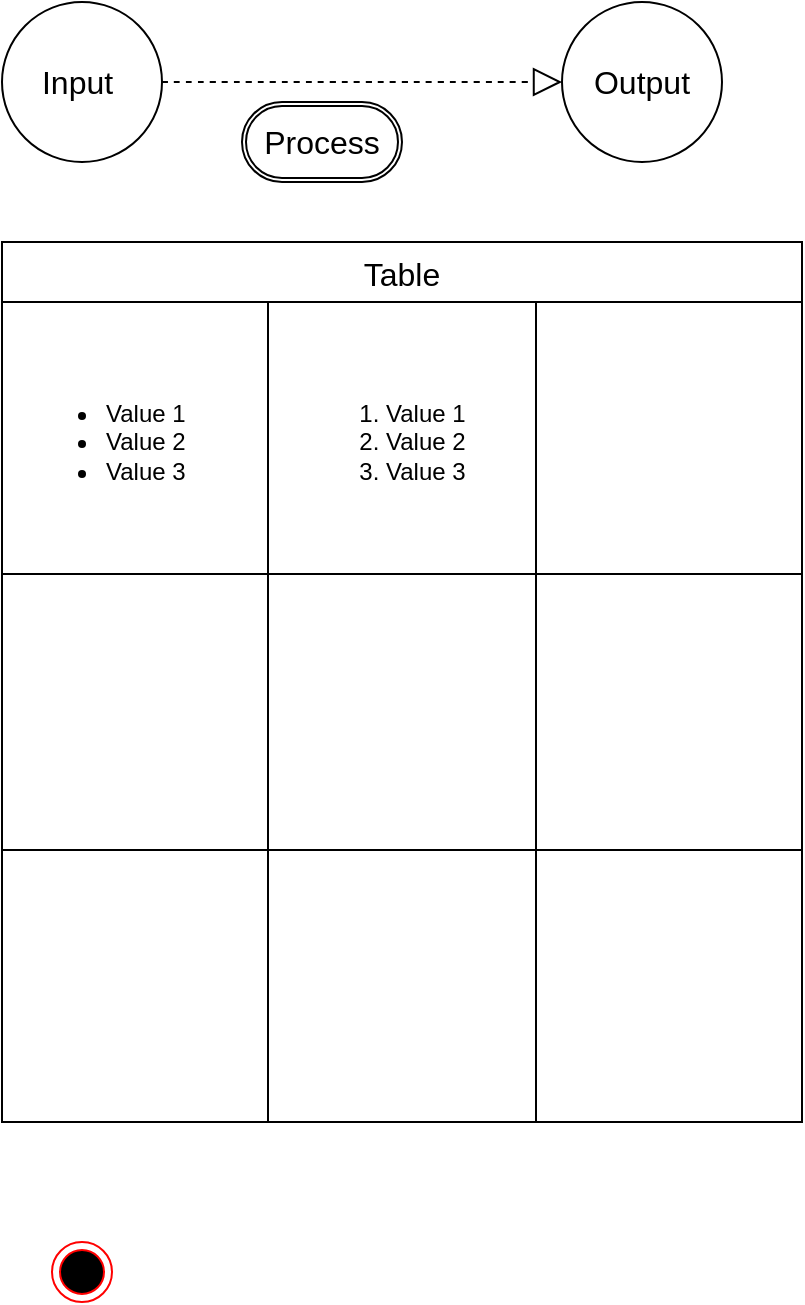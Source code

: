 <mxfile version="28.1.1">
  <diagram name="Page-1" id="L12UkV5qWLtezwTMcRqp">
    <mxGraphModel dx="437" dy="691" grid="1" gridSize="10" guides="1" tooltips="1" connect="1" arrows="1" fold="1" page="1" pageScale="1" pageWidth="850" pageHeight="1100" math="0" shadow="0">
      <root>
        <mxCell id="0" />
        <mxCell id="1" parent="0" />
        <mxCell id="Jjno_MXi55rqT0IsXYwj-8" value="" style="verticalLabelPosition=bottom;verticalAlign=top;html=1;shape=mxgraph.flowchart.on-page_reference;" vertex="1" parent="1">
          <mxGeometry x="40" y="200" width="80" height="80" as="geometry" />
        </mxCell>
        <mxCell id="Jjno_MXi55rqT0IsXYwj-9" value="Input&amp;nbsp;" style="text;strokeColor=none;fillColor=none;html=1;align=center;verticalAlign=middle;whiteSpace=wrap;rounded=0;fontSize=16;" vertex="1" parent="1">
          <mxGeometry x="50" y="225" width="60" height="30" as="geometry" />
        </mxCell>
        <mxCell id="Jjno_MXi55rqT0IsXYwj-13" value="" style="verticalLabelPosition=bottom;verticalAlign=top;html=1;shape=mxgraph.flowchart.on-page_reference;" vertex="1" parent="1">
          <mxGeometry x="320" y="200" width="80" height="80" as="geometry" />
        </mxCell>
        <mxCell id="Jjno_MXi55rqT0IsXYwj-14" value="Output" style="text;strokeColor=none;fillColor=none;html=1;align=center;verticalAlign=middle;whiteSpace=wrap;rounded=0;fontSize=16;" vertex="1" parent="1">
          <mxGeometry x="330" y="225" width="60" height="30" as="geometry" />
        </mxCell>
        <mxCell id="Jjno_MXi55rqT0IsXYwj-15" value="" style="endArrow=block;dashed=1;endFill=0;endSize=12;html=1;rounded=0;fontSize=12;curved=1;exitX=1;exitY=0.5;exitDx=0;exitDy=0;exitPerimeter=0;" edge="1" parent="1" source="Jjno_MXi55rqT0IsXYwj-8">
          <mxGeometry width="160" relative="1" as="geometry">
            <mxPoint x="130" y="240" as="sourcePoint" />
            <mxPoint x="320" y="240" as="targetPoint" />
            <Array as="points" />
          </mxGeometry>
        </mxCell>
        <mxCell id="Jjno_MXi55rqT0IsXYwj-19" value="" style="shape=ext;double=1;rounded=1;whiteSpace=wrap;html=1;arcSize=50;" vertex="1" parent="1">
          <mxGeometry x="160" y="250" width="80" height="40" as="geometry" />
        </mxCell>
        <mxCell id="Jjno_MXi55rqT0IsXYwj-20" value="Process" style="text;strokeColor=none;fillColor=none;html=1;align=center;verticalAlign=middle;whiteSpace=wrap;rounded=0;fontSize=16;" vertex="1" parent="1">
          <mxGeometry x="170" y="255" width="60" height="30" as="geometry" />
        </mxCell>
        <mxCell id="Jjno_MXi55rqT0IsXYwj-24" value="Table" style="shape=table;startSize=30;container=1;collapsible=0;childLayout=tableLayout;strokeColor=default;fontSize=16;" vertex="1" parent="1">
          <mxGeometry x="40" y="320" width="400" height="440" as="geometry" />
        </mxCell>
        <mxCell id="Jjno_MXi55rqT0IsXYwj-25" value="" style="shape=tableRow;horizontal=0;startSize=0;swimlaneHead=0;swimlaneBody=0;strokeColor=inherit;top=0;left=0;bottom=0;right=0;collapsible=0;dropTarget=0;fillColor=none;points=[[0,0.5],[1,0.5]];portConstraint=eastwest;fontSize=16;" vertex="1" parent="Jjno_MXi55rqT0IsXYwj-24">
          <mxGeometry y="30" width="400" height="136" as="geometry" />
        </mxCell>
        <mxCell id="Jjno_MXi55rqT0IsXYwj-26" value="" style="shape=partialRectangle;html=1;whiteSpace=wrap;connectable=0;strokeColor=inherit;overflow=hidden;fillColor=none;top=0;left=0;bottom=0;right=0;pointerEvents=1;fontSize=16;" vertex="1" parent="Jjno_MXi55rqT0IsXYwj-25">
          <mxGeometry width="133" height="136" as="geometry">
            <mxRectangle width="133" height="136" as="alternateBounds" />
          </mxGeometry>
        </mxCell>
        <mxCell id="Jjno_MXi55rqT0IsXYwj-27" value="" style="shape=partialRectangle;html=1;whiteSpace=wrap;connectable=0;strokeColor=inherit;overflow=hidden;fillColor=none;top=0;left=0;bottom=0;right=0;pointerEvents=1;fontSize=16;" vertex="1" parent="Jjno_MXi55rqT0IsXYwj-25">
          <mxGeometry x="133" width="134" height="136" as="geometry">
            <mxRectangle width="134" height="136" as="alternateBounds" />
          </mxGeometry>
        </mxCell>
        <mxCell id="Jjno_MXi55rqT0IsXYwj-28" value="" style="shape=partialRectangle;html=1;whiteSpace=wrap;connectable=0;strokeColor=inherit;overflow=hidden;fillColor=none;top=0;left=0;bottom=0;right=0;pointerEvents=1;fontSize=16;" vertex="1" parent="Jjno_MXi55rqT0IsXYwj-25">
          <mxGeometry x="267" width="133" height="136" as="geometry">
            <mxRectangle width="133" height="136" as="alternateBounds" />
          </mxGeometry>
        </mxCell>
        <mxCell id="Jjno_MXi55rqT0IsXYwj-29" value="" style="shape=tableRow;horizontal=0;startSize=0;swimlaneHead=0;swimlaneBody=0;strokeColor=inherit;top=0;left=0;bottom=0;right=0;collapsible=0;dropTarget=0;fillColor=none;points=[[0,0.5],[1,0.5]];portConstraint=eastwest;fontSize=16;" vertex="1" parent="Jjno_MXi55rqT0IsXYwj-24">
          <mxGeometry y="166" width="400" height="138" as="geometry" />
        </mxCell>
        <mxCell id="Jjno_MXi55rqT0IsXYwj-30" value="" style="shape=partialRectangle;html=1;whiteSpace=wrap;connectable=0;strokeColor=inherit;overflow=hidden;fillColor=none;top=0;left=0;bottom=0;right=0;pointerEvents=1;fontSize=16;" vertex="1" parent="Jjno_MXi55rqT0IsXYwj-29">
          <mxGeometry width="133" height="138" as="geometry">
            <mxRectangle width="133" height="138" as="alternateBounds" />
          </mxGeometry>
        </mxCell>
        <mxCell id="Jjno_MXi55rqT0IsXYwj-31" value="" style="shape=partialRectangle;html=1;whiteSpace=wrap;connectable=0;strokeColor=inherit;overflow=hidden;fillColor=none;top=0;left=0;bottom=0;right=0;pointerEvents=1;fontSize=16;" vertex="1" parent="Jjno_MXi55rqT0IsXYwj-29">
          <mxGeometry x="133" width="134" height="138" as="geometry">
            <mxRectangle width="134" height="138" as="alternateBounds" />
          </mxGeometry>
        </mxCell>
        <mxCell id="Jjno_MXi55rqT0IsXYwj-32" value="" style="shape=partialRectangle;html=1;whiteSpace=wrap;connectable=0;strokeColor=inherit;overflow=hidden;fillColor=none;top=0;left=0;bottom=0;right=0;pointerEvents=1;fontSize=16;" vertex="1" parent="Jjno_MXi55rqT0IsXYwj-29">
          <mxGeometry x="267" width="133" height="138" as="geometry">
            <mxRectangle width="133" height="138" as="alternateBounds" />
          </mxGeometry>
        </mxCell>
        <mxCell id="Jjno_MXi55rqT0IsXYwj-33" value="" style="shape=tableRow;horizontal=0;startSize=0;swimlaneHead=0;swimlaneBody=0;strokeColor=inherit;top=0;left=0;bottom=0;right=0;collapsible=0;dropTarget=0;fillColor=none;points=[[0,0.5],[1,0.5]];portConstraint=eastwest;fontSize=16;" vertex="1" parent="Jjno_MXi55rqT0IsXYwj-24">
          <mxGeometry y="304" width="400" height="136" as="geometry" />
        </mxCell>
        <mxCell id="Jjno_MXi55rqT0IsXYwj-34" value="" style="shape=partialRectangle;html=1;whiteSpace=wrap;connectable=0;strokeColor=inherit;overflow=hidden;fillColor=none;top=0;left=0;bottom=0;right=0;pointerEvents=1;fontSize=16;" vertex="1" parent="Jjno_MXi55rqT0IsXYwj-33">
          <mxGeometry width="133" height="136" as="geometry">
            <mxRectangle width="133" height="136" as="alternateBounds" />
          </mxGeometry>
        </mxCell>
        <mxCell id="Jjno_MXi55rqT0IsXYwj-35" value="" style="shape=partialRectangle;html=1;whiteSpace=wrap;connectable=0;strokeColor=inherit;overflow=hidden;fillColor=none;top=0;left=0;bottom=0;right=0;pointerEvents=1;fontSize=16;" vertex="1" parent="Jjno_MXi55rqT0IsXYwj-33">
          <mxGeometry x="133" width="134" height="136" as="geometry">
            <mxRectangle width="134" height="136" as="alternateBounds" />
          </mxGeometry>
        </mxCell>
        <mxCell id="Jjno_MXi55rqT0IsXYwj-36" value="" style="shape=partialRectangle;html=1;whiteSpace=wrap;connectable=0;strokeColor=inherit;overflow=hidden;fillColor=none;top=0;left=0;bottom=0;right=0;pointerEvents=1;fontSize=16;" vertex="1" parent="Jjno_MXi55rqT0IsXYwj-33">
          <mxGeometry x="267" width="133" height="136" as="geometry">
            <mxRectangle width="133" height="136" as="alternateBounds" />
          </mxGeometry>
        </mxCell>
        <mxCell id="Jjno_MXi55rqT0IsXYwj-38" value="&lt;ul&gt;&lt;li&gt;Value 1&lt;/li&gt;&lt;li&gt;Value 2&lt;/li&gt;&lt;li&gt;Value 3&lt;/li&gt;&lt;/ul&gt;" style="text;strokeColor=none;fillColor=none;html=1;whiteSpace=wrap;verticalAlign=middle;overflow=hidden;" vertex="1" parent="1">
          <mxGeometry x="50" y="370" width="110" height="100" as="geometry" />
        </mxCell>
        <mxCell id="Jjno_MXi55rqT0IsXYwj-39" value="&lt;ol&gt;&lt;li&gt;Value 1&lt;/li&gt;&lt;li&gt;Value 2&lt;/li&gt;&lt;li&gt;Value 3&lt;/li&gt;&lt;/ol&gt;" style="text;strokeColor=none;fillColor=none;html=1;whiteSpace=wrap;verticalAlign=middle;overflow=hidden;" vertex="1" parent="1">
          <mxGeometry x="190" y="380" width="100" height="80" as="geometry" />
        </mxCell>
        <mxCell id="Jjno_MXi55rqT0IsXYwj-42" value="" style="ellipse;html=1;shape=endState;fillColor=#000000;strokeColor=#ff0000;" vertex="1" parent="1">
          <mxGeometry x="65" y="820" width="30" height="30" as="geometry" />
        </mxCell>
      </root>
    </mxGraphModel>
  </diagram>
</mxfile>
